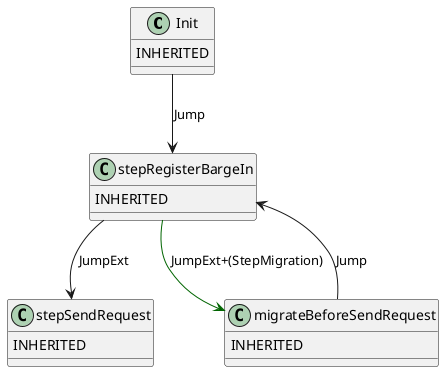 @startuml
Init : INHERITED
Init --> stepRegisterBargeIn : Jump
stepRegisterBargeIn : INHERITED
stepRegisterBargeIn --> stepSendRequest : JumpExt
stepRegisterBargeIn -[#DarkGreen]-> migrateBeforeSendRequest : JumpExt+(StepMigration)
stepSendRequest : INHERITED
migrateBeforeSendRequest : INHERITED
migrateBeforeSendRequest --> stepRegisterBargeIn : Jump
@enduml
